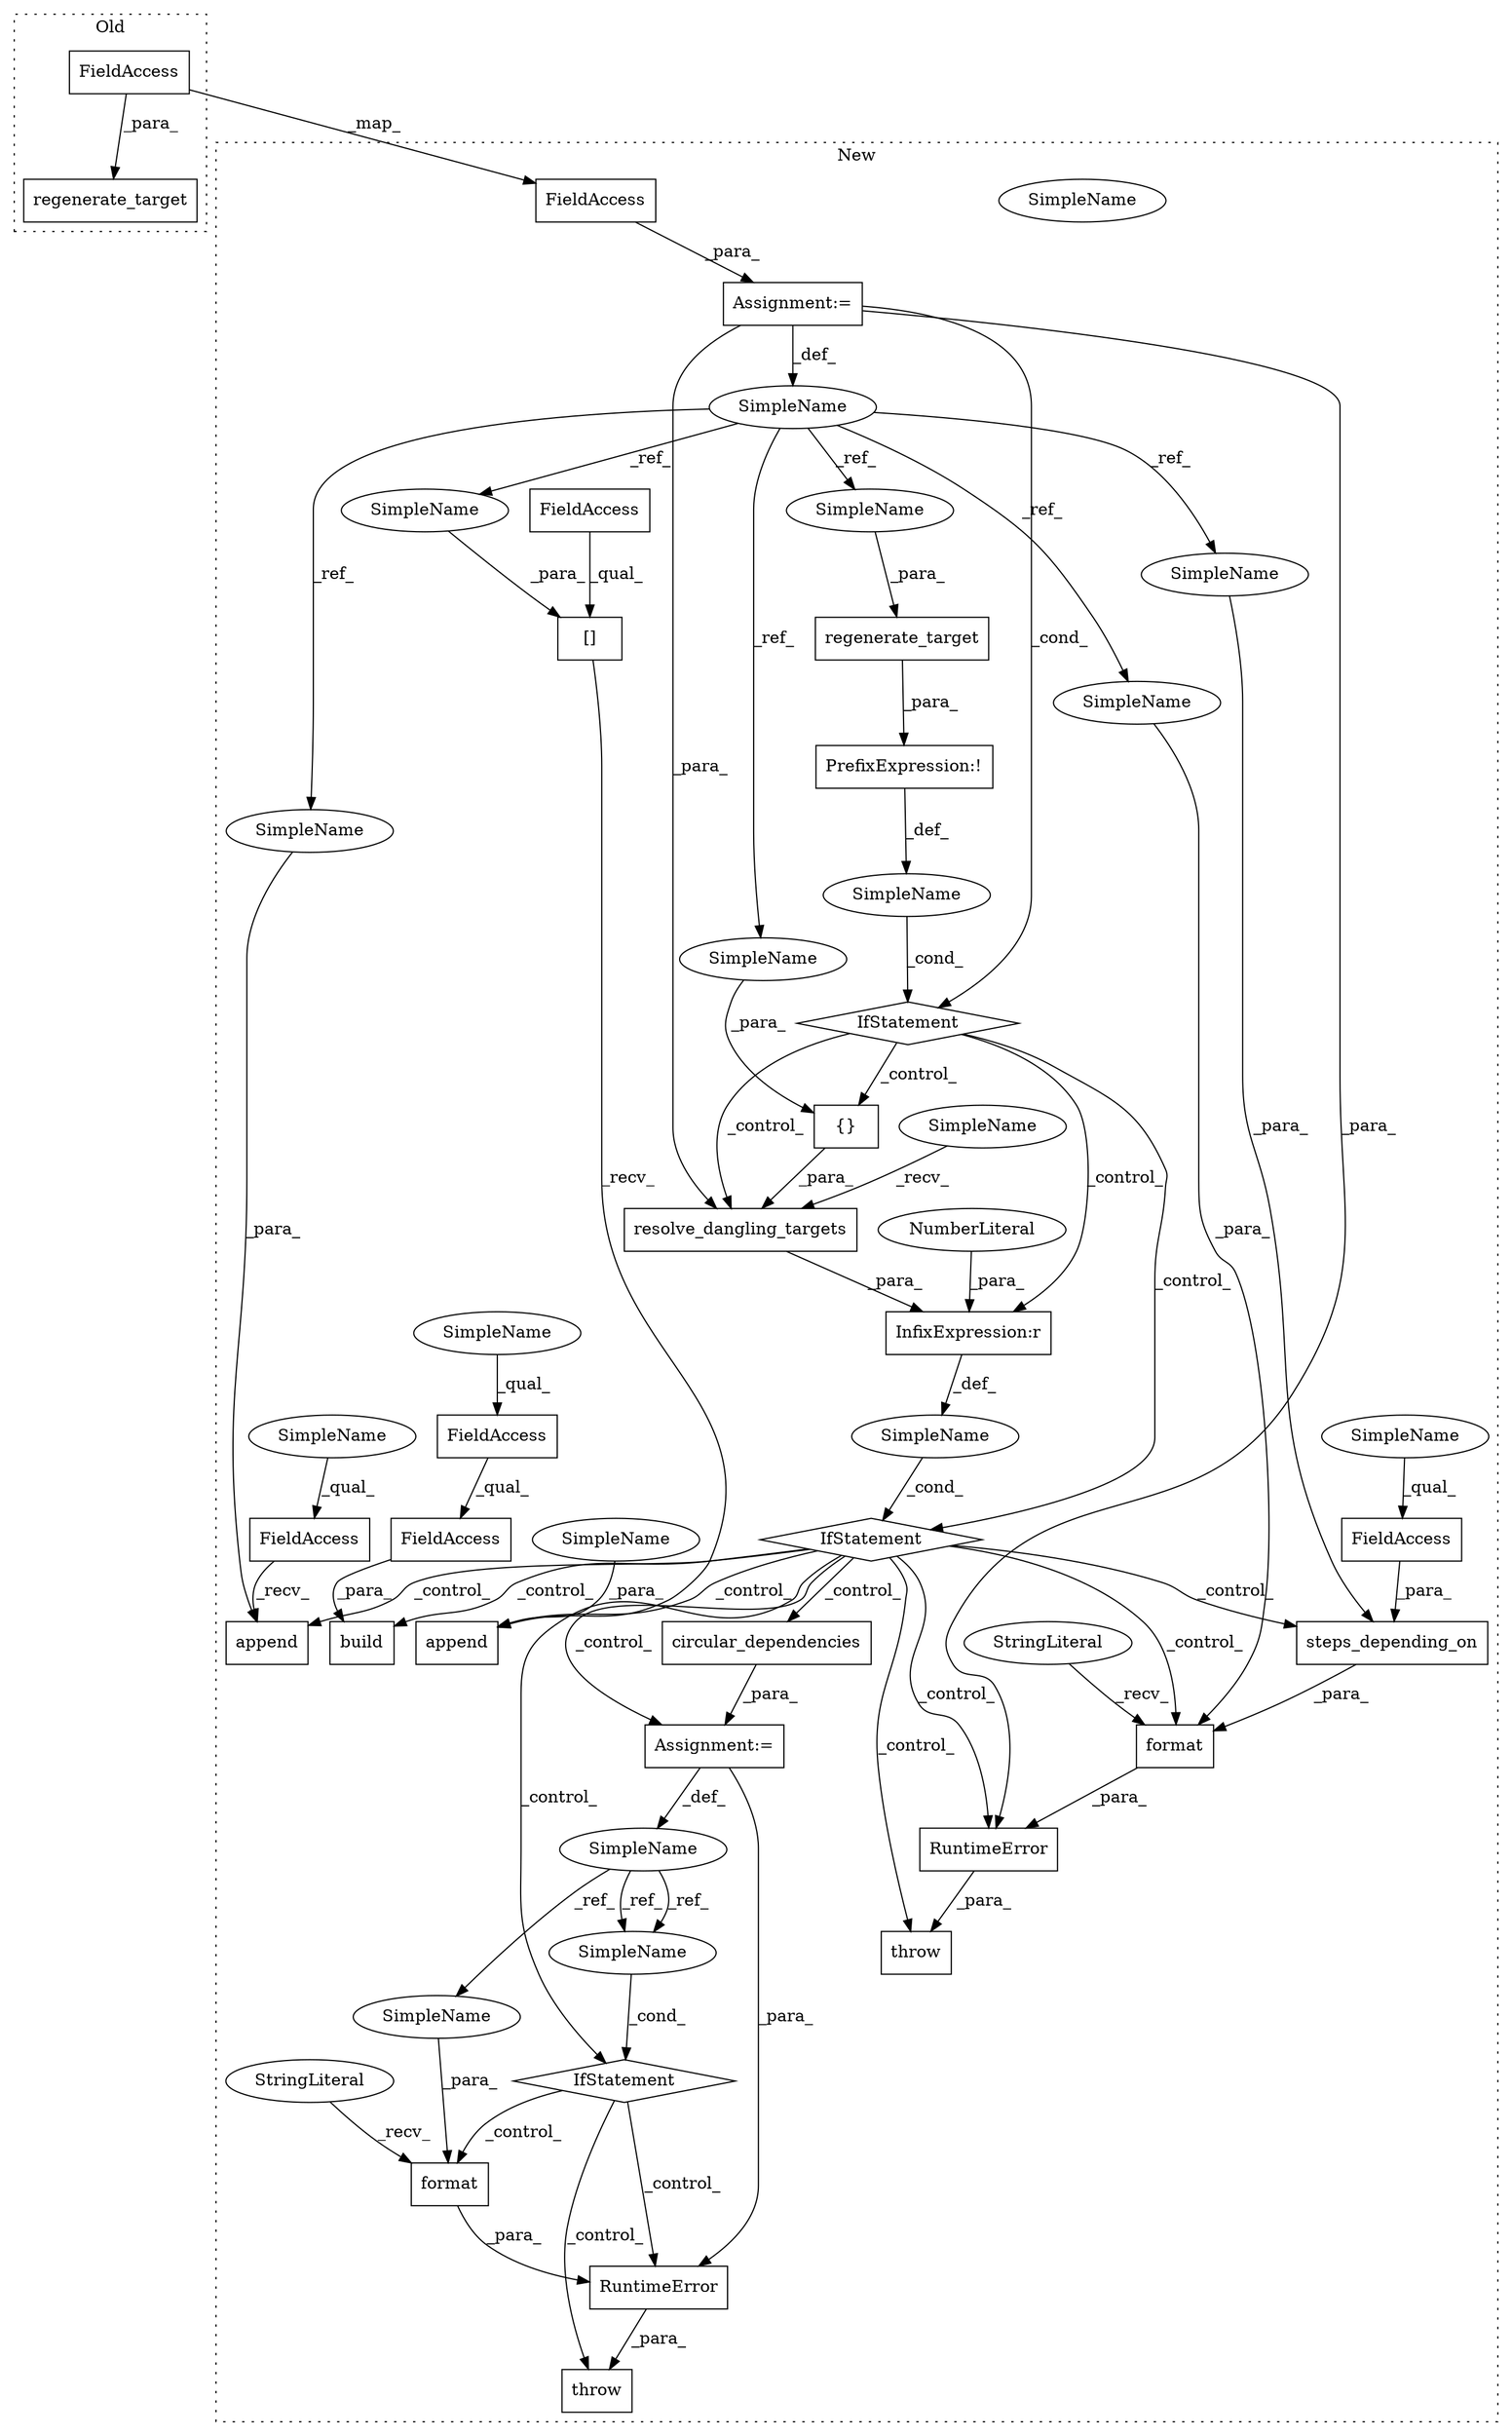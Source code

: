 digraph G {
subgraph cluster0 {
1 [label="regenerate_target" a="32" s="18616,18644" l="18,1" shape="box"];
38 [label="FieldAccess" a="22" s="18634" l="10" shape="box"];
label = "Old";
style="dotted";
}
subgraph cluster1 {
2 [label="append" a="32" s="18992,19007" l="7,1" shape="box"];
3 [label="FieldAccess" a="22" s="18907" l="25" shape="box"];
4 [label="SimpleName" a="42" s="" l="" shape="ellipse"];
5 [label="throw" a="53" s="18764" l="6" shape="box"];
6 [label="PrefixExpression:!" a="38" s="18643" l="1" shape="box"];
7 [label="[]" a="2" s="18959,18990" l="25,1" shape="box"];
8 [label="{}" a="4" s="18734,18741" l="1,1" shape="box"];
9 [label="circular_dependencies" a="32" s="19085" l="23" shape="box"];
10 [label="resolve_dangling_targets" a="32" s="18696,18742" l="25,1" shape="box"];
11 [label="regenerate_target" a="32" s="18648,18672" l="18,1" shape="box"];
12 [label="format" a="32" s="19260,19272" l="7,1" shape="box"];
13 [label="SimpleName" a="42" s="19124" l="5" shape="ellipse"];
14 [label="throw" a="53" s="19145" l="6" shape="box"];
15 [label="format" a="32" s="18823,18881" l="7,1" shape="box"];
16 [label="steps_depending_on" a="32" s="18841,18880" l="19,1" shape="box"];
17 [label="SimpleName" a="42" s="" l="" shape="ellipse"];
18 [label="SimpleName" a="42" s="19075" l="5" shape="ellipse"];
19 [label="SimpleName" a="42" s="18612" l="6" shape="ellipse"];
20 [label="RuntimeError" a="32" s="19151,19273" l="13,1" shape="box"];
21 [label="InfixExpression:r" a="27" s="18743" l="4" shape="box"];
22 [label="NumberLiteral" a="34" s="18747" l="1" shape="ellipse"];
23 [label="FieldAccess" a="22" s="19030" l="13" shape="box"];
24 [label="build" a="32" s="19024,19062" l="6,1" shape="box"];
25 [label="FieldAccess" a="22" s="18867" l="13" shape="box"];
26 [label="FieldAccess" a="22" s="18959" l="24" shape="box"];
27 [label="FieldAccess" a="22" s="19030" l="32" shape="box"];
28 [label="IfStatement" a="25" s="18639,18673" l="4,2" shape="diamond"];
29 [label="RuntimeError" a="32" s="18770,18882" l="13,1" shape="box"];
30 [label="IfStatement" a="25" s="18687,18748" l="4,2" shape="diamond"];
31 [label="StringLiteral" a="45" s="19164" l="95" shape="ellipse"];
32 [label="IfStatement" a="25" s="19120,19129" l="4,2" shape="diamond"];
33 [label="StringLiteral" a="45" s="18783" l="39" shape="ellipse"];
34 [label="Assignment:=" a="7" s="19080" l="1" shape="box"];
35 [label="Assignment:=" a="7" s="18618" l="1" shape="box"];
36 [label="append" a="32" s="18933,18946" l="7,1" shape="box"];
37 [label="FieldAccess" a="22" s="18619" l="10" shape="box"];
39 [label="SimpleName" a="42" s="18907" l="8" shape="ellipse"];
40 [label="SimpleName" a="42" s="18999" l="8" shape="ellipse"];
41 [label="SimpleName" a="42" s="18666" l="6" shape="ellipse"];
42 [label="SimpleName" a="42" s="18984" l="6" shape="ellipse"];
43 [label="SimpleName" a="42" s="18860" l="6" shape="ellipse"];
44 [label="SimpleName" a="42" s="18735" l="6" shape="ellipse"];
45 [label="SimpleName" a="42" s="18830" l="6" shape="ellipse"];
46 [label="SimpleName" a="42" s="18940" l="6" shape="ellipse"];
47 [label="SimpleName" a="42" s="18867" l="4" shape="ellipse"];
48 [label="SimpleName" a="42" s="19030" l="4" shape="ellipse"];
49 [label="SimpleName" a="42" s="18691" l="4" shape="ellipse"];
50 [label="SimpleName" a="42" s="19267" l="5" shape="ellipse"];
51 [label="SimpleName" a="42" s="19124" l="5" shape="ellipse"];
label = "New";
style="dotted";
}
3 -> 36 [label="_recv_"];
4 -> 28 [label="_cond_"];
6 -> 4 [label="_def_"];
7 -> 2 [label="_recv_"];
8 -> 10 [label="_para_"];
9 -> 34 [label="_para_"];
10 -> 21 [label="_para_"];
11 -> 6 [label="_para_"];
12 -> 20 [label="_para_"];
15 -> 29 [label="_para_"];
16 -> 15 [label="_para_"];
17 -> 30 [label="_cond_"];
18 -> 50 [label="_ref_"];
18 -> 51 [label="_ref_"];
18 -> 51 [label="_ref_"];
19 -> 46 [label="_ref_"];
19 -> 44 [label="_ref_"];
19 -> 41 [label="_ref_"];
19 -> 42 [label="_ref_"];
19 -> 45 [label="_ref_"];
19 -> 43 [label="_ref_"];
20 -> 14 [label="_para_"];
21 -> 17 [label="_def_"];
22 -> 21 [label="_para_"];
23 -> 27 [label="_qual_"];
25 -> 16 [label="_para_"];
26 -> 7 [label="_qual_"];
27 -> 24 [label="_para_"];
28 -> 30 [label="_control_"];
28 -> 8 [label="_control_"];
28 -> 10 [label="_control_"];
28 -> 21 [label="_control_"];
29 -> 5 [label="_para_"];
30 -> 29 [label="_control_"];
30 -> 15 [label="_control_"];
30 -> 24 [label="_control_"];
30 -> 9 [label="_control_"];
30 -> 5 [label="_control_"];
30 -> 36 [label="_control_"];
30 -> 34 [label="_control_"];
30 -> 16 [label="_control_"];
30 -> 2 [label="_control_"];
30 -> 32 [label="_control_"];
31 -> 12 [label="_recv_"];
32 -> 12 [label="_control_"];
32 -> 14 [label="_control_"];
32 -> 20 [label="_control_"];
33 -> 15 [label="_recv_"];
34 -> 20 [label="_para_"];
34 -> 18 [label="_def_"];
35 -> 28 [label="_cond_"];
35 -> 19 [label="_def_"];
35 -> 10 [label="_para_"];
35 -> 29 [label="_para_"];
37 -> 35 [label="_para_"];
38 -> 37 [label="_map_"];
38 -> 1 [label="_para_"];
39 -> 3 [label="_qual_"];
40 -> 2 [label="_para_"];
41 -> 11 [label="_para_"];
42 -> 7 [label="_para_"];
43 -> 16 [label="_para_"];
44 -> 8 [label="_para_"];
45 -> 15 [label="_para_"];
46 -> 36 [label="_para_"];
47 -> 25 [label="_qual_"];
48 -> 23 [label="_qual_"];
49 -> 10 [label="_recv_"];
50 -> 12 [label="_para_"];
51 -> 32 [label="_cond_"];
}